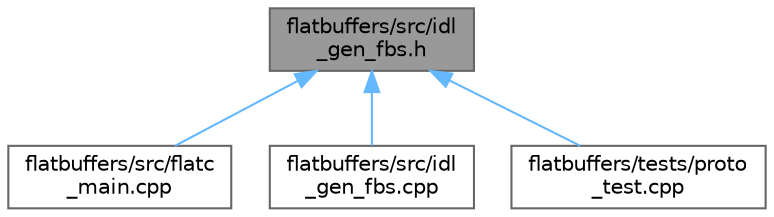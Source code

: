 digraph "flatbuffers/src/idl_gen_fbs.h"
{
 // LATEX_PDF_SIZE
  bgcolor="transparent";
  edge [fontname=Helvetica,fontsize=10,labelfontname=Helvetica,labelfontsize=10];
  node [fontname=Helvetica,fontsize=10,shape=box,height=0.2,width=0.4];
  Node1 [id="Node000001",label="flatbuffers/src/idl\l_gen_fbs.h",height=0.2,width=0.4,color="gray40", fillcolor="grey60", style="filled", fontcolor="black",tooltip=" "];
  Node1 -> Node2 [id="edge4_Node000001_Node000002",dir="back",color="steelblue1",style="solid",tooltip=" "];
  Node2 [id="Node000002",label="flatbuffers/src/flatc\l_main.cpp",height=0.2,width=0.4,color="grey40", fillcolor="white", style="filled",URL="$flatc__main_8cpp.html",tooltip=" "];
  Node1 -> Node3 [id="edge5_Node000001_Node000003",dir="back",color="steelblue1",style="solid",tooltip=" "];
  Node3 [id="Node000003",label="flatbuffers/src/idl\l_gen_fbs.cpp",height=0.2,width=0.4,color="grey40", fillcolor="white", style="filled",URL="$idl__gen__fbs_8cpp.html",tooltip=" "];
  Node1 -> Node4 [id="edge6_Node000001_Node000004",dir="back",color="steelblue1",style="solid",tooltip=" "];
  Node4 [id="Node000004",label="flatbuffers/tests/proto\l_test.cpp",height=0.2,width=0.4,color="grey40", fillcolor="white", style="filled",URL="$proto__test_8cpp.html",tooltip=" "];
}

